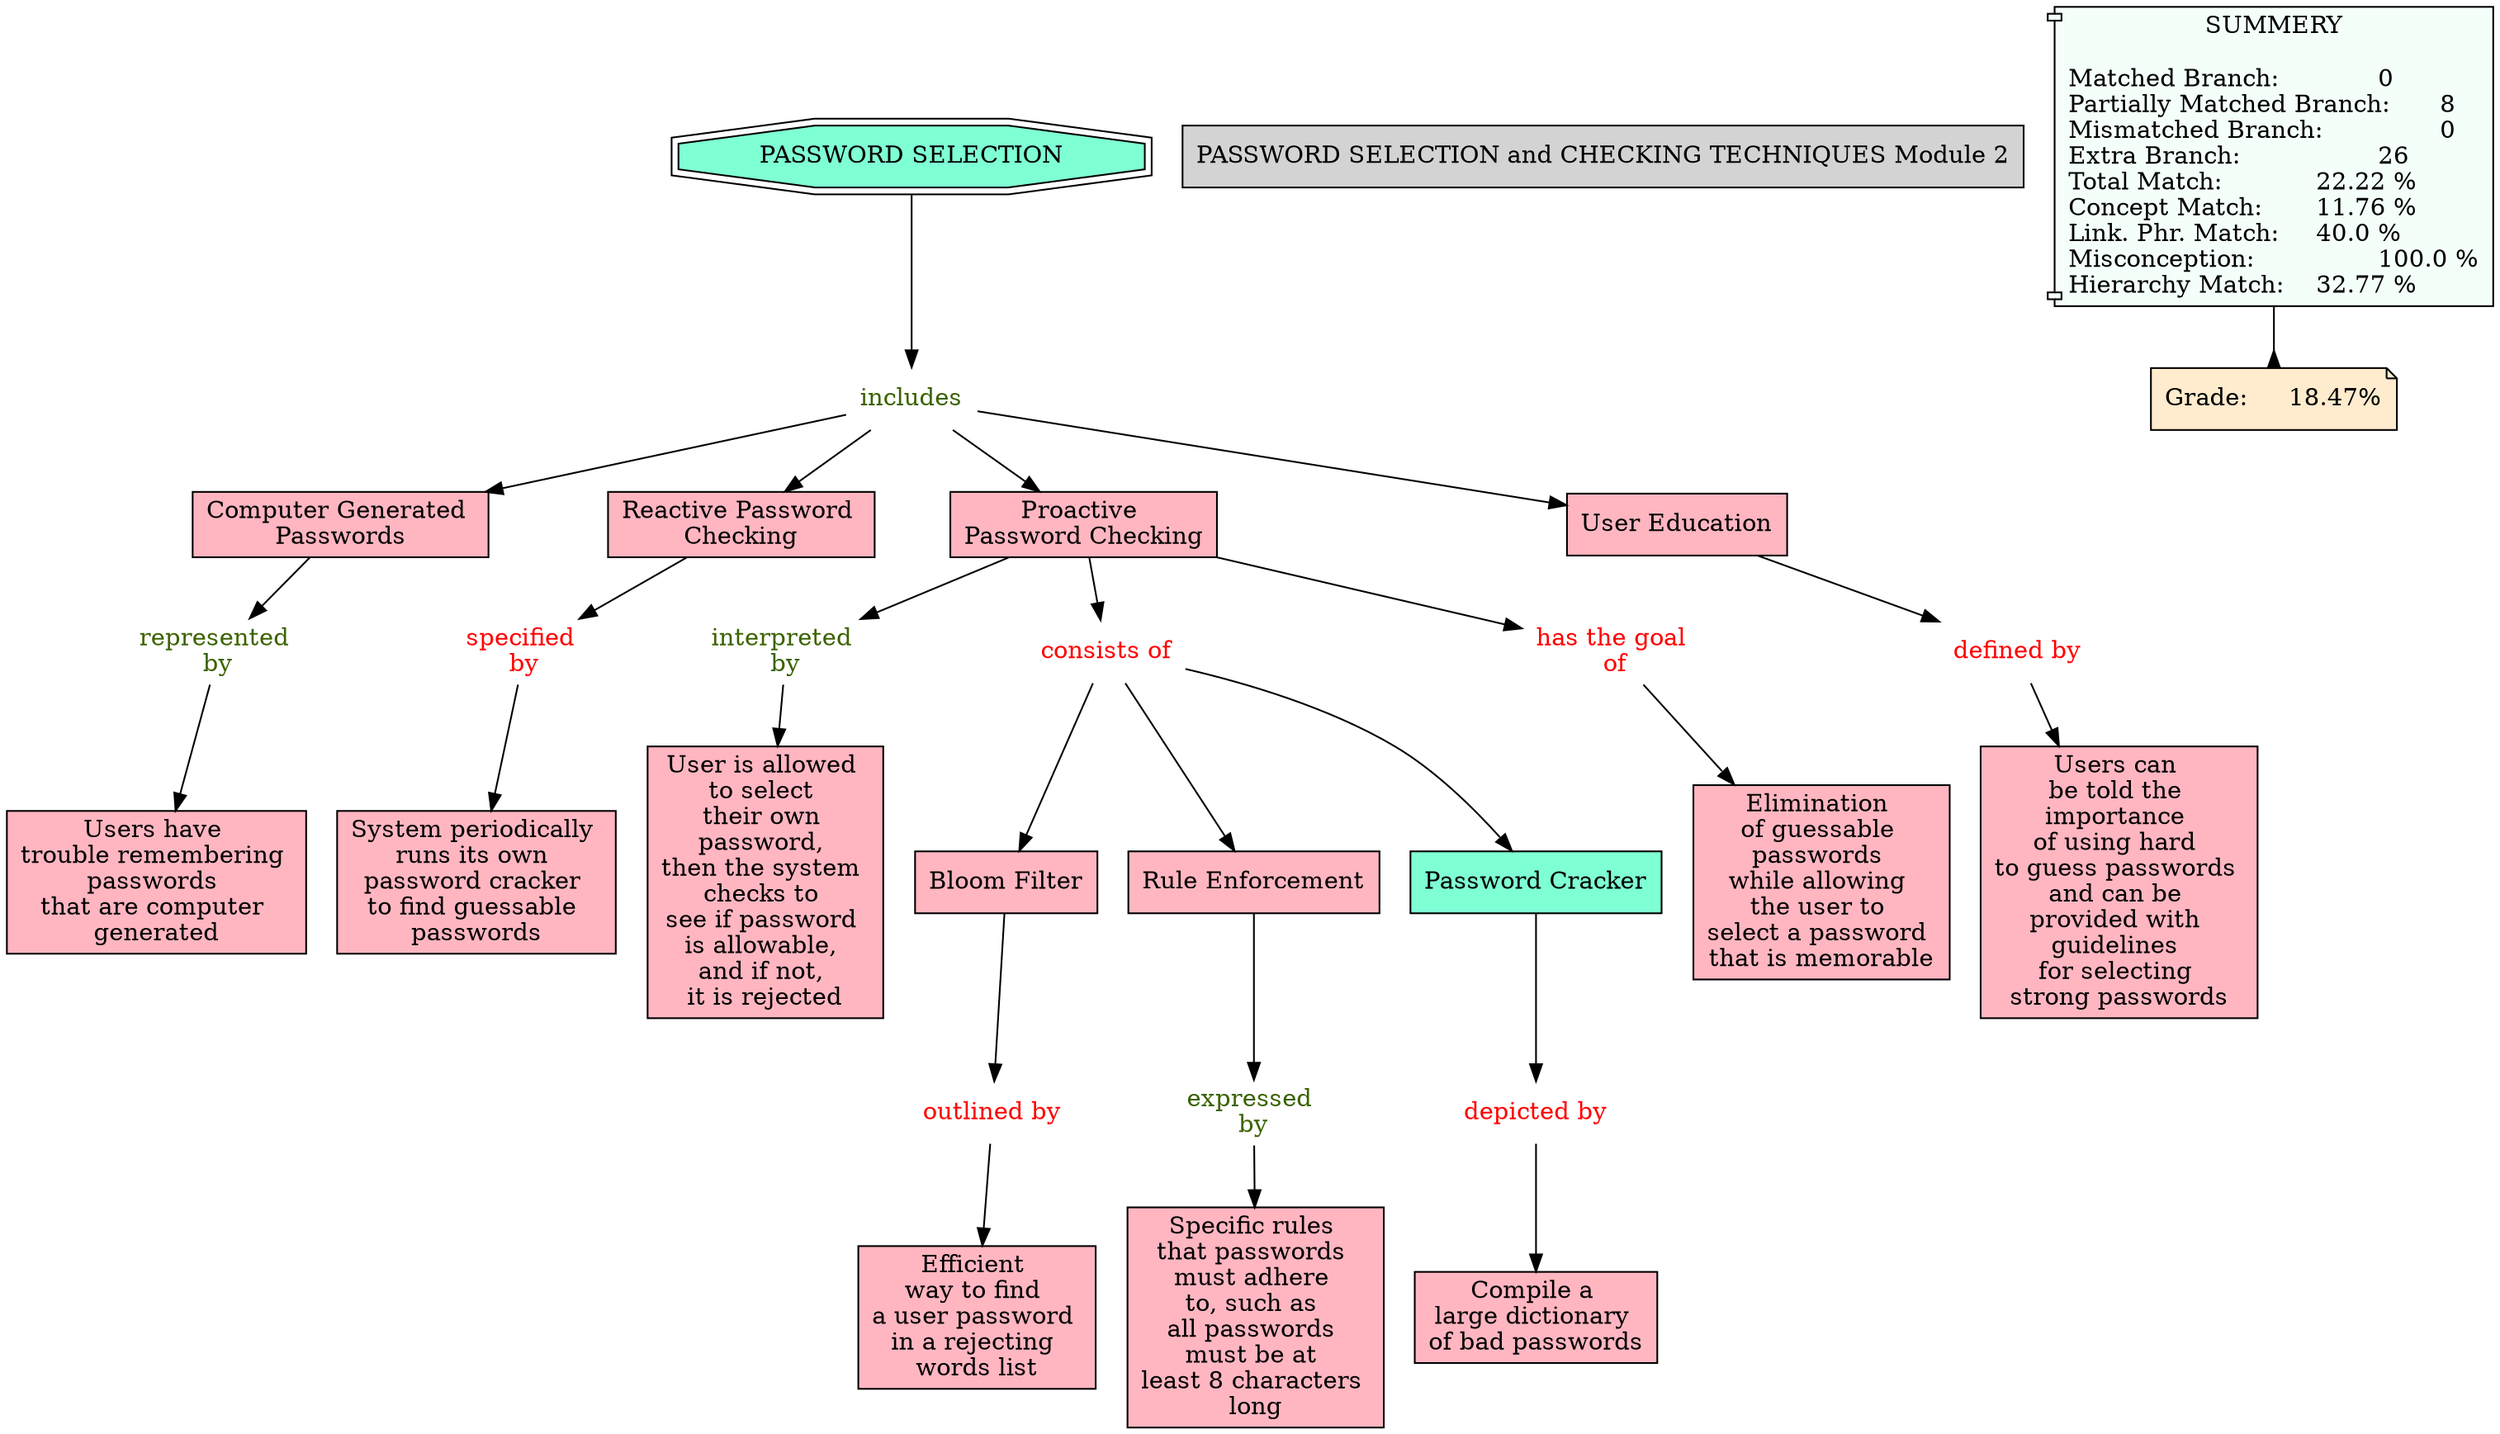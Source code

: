 // The Round Table
digraph {
	"1S40JXNYD-11V6WHJ-1PH2" [label="Computer Generated Passwords" Gsplines=true shape=rect style=filled]
	"1S3ZSPM45-J5NDVJ-14H0" [label="PASSWORD SELECTION and CHECKING TECHNIQUES Module 2" Gsplines=true shape=rect style=filled]
	"1S40JXYYB-29VMCGY-1PHT" [label="Users can be told the importance of using hard to guess passwords and can be provided with guidelines for selecting strong passwords" Gsplines=true shape=rect style=filled]
	"1S40K5DT8-172JDKK-1PTR" [label="interpreted 
by" Gsplines=true fontcolor="#3B6300" shape=none]
	"1S40K4SJ0-B848B1-1PSC" [label="User is allowed 
to select 
their own 
password, 
then the system 
checks to 
see if password 
is allowable, 
and if not, 
it is rejected
" Gsplines=true fillcolor="#FFB6C1" shape=rect style=filled]
	"1S40K5DT8-172JDKK-1PTR" -> "1S40K4SJ0-B848B1-1PSC" [constraint=true]
	"1S40K58N7-13M50JH-1PT5" [label="represented 
by" Gsplines=true fontcolor="#3B6300" shape=none]
	"1S40K15DY-2HWFPJ-1PLF" [label="Users have 
trouble remembering 
passwords 
that are computer 
generated" Gsplines=true fillcolor="#FFB6C1" shape=rect style=filled]
	"1S40K58N7-13M50JH-1PT5" -> "1S40K15DY-2HWFPJ-1PLF" [constraint=true]
	"1S40K7QPV-2222P8G-1PZD" [label="Bloom Filter
" Gsplines=true fillcolor="#FFB6C1" shape=rect style=filled]
	"1S40KNJCK-NGR52T-1QT3" [label="outlined by
" Gsplines=true fontcolor=red shape=none]
	"1S40K7QPV-2222P8G-1PZD" -> "1S40KNJCK-NGR52T-1QT3" [constraint=true]
	"1S40JXQ4K-1SKC9PQ-1PH6" [label="Reactive Password 
Checking" Gsplines=true fillcolor="#FFB6C1" shape=rect style=filled]
	"1S40K5BPX-R0RNL3-1PTG" [label="specified 
by" Gsplines=true fontcolor=red shape=none]
	"1S40JXQ4K-1SKC9PQ-1PH6" -> "1S40K5BPX-R0RNL3-1PTG" [constraint=true]
	"1S40JXYYC-26N1NVC-1PHX" [label="defined by
" Gsplines=true fontcolor=red shape=none]
	"1S40JXYYB-29VMCGY-1PHT" [label="Users can 
be told the 
importance 
of using hard 
to guess passwords 
and can be 
provided with 
guidelines 
for selecting 
strong passwords
" Gsplines=true fillcolor="#FFB6C1" shape=rect style=filled]
	"1S40JXYYC-26N1NVC-1PHX" -> "1S40JXYYB-29VMCGY-1PHT" [constraint=true]
	"1S40JXRHC-24FN0NH-1PHB" [label="Proactive 
Password Checking
" Gsplines=true fillcolor="#FFB6C1" shape=rect style=filled]
	"1S40K75L8-VT5MJ6-1PXP" [label="consists of
" Gsplines=true fontcolor=red shape=none]
	"1S40JXRHC-24FN0NH-1PHB" -> "1S40K75L8-VT5MJ6-1PXP" [constraint=true]
	"1S40K75L8-VT5MJ6-1PXP" [label="consists of
" Gsplines=true fontcolor=red shape=none]
	"1S40K75L8-2WWM8N-1PXL" [label="Rule Enforcement
" Gsplines=true fillcolor="#FFB6C1" shape=rect style=filled]
	"1S40K75L8-VT5MJ6-1PXP" -> "1S40K75L8-2WWM8N-1PXL" [constraint=true]
	"1S40KNDT3-NPJKBP-1QST" [label="depicted by
" Gsplines=true fontcolor=red shape=none]
	"1S40KMP0H-13MPNN-1QQY" [label="Compile a 
large dictionary 
of bad passwords
" Gsplines=true fillcolor="#FFB6C1" shape=rect style=filled]
	"1S40KNDT3-NPJKBP-1QST" -> "1S40KMP0H-13MPNN-1QQY" [constraint=true]
	"1S40JXRHC-24FN0NH-1PHB" [label="Proactive 
Password Checking
" Gsplines=true fillcolor="#FFB6C1" shape=rect style=filled]
	"1S40K5DT8-172JDKK-1PTR" [label="interpreted 
by" Gsplines=true fontcolor="#3B6300" shape=none]
	"1S40JXRHC-24FN0NH-1PHB" -> "1S40K5DT8-172JDKK-1PTR" [constraint=true]
	"1S40KN9RD-QTNWB2-1QSJ" [label="expressed 
by" Gsplines=true fontcolor="#3B6300" shape=none]
	"1S40KMK7B-23B4TKN-1QQ4" [label="Specific rules 
that passwords 
must adhere 
to, such as 
all passwords 
must be at 
least 8 characters 
long" Gsplines=true fillcolor="#FFB6C1" shape=rect style=filled]
	"1S40KN9RD-QTNWB2-1QSJ" -> "1S40KMK7B-23B4TKN-1QQ4" [constraint=true]
	"1S40K75L8-VT5MJ6-1PXP" [label="consists of
" Gsplines=true fontcolor=red shape=none]
	"1S40K7MLB-LSLW2H-1PYX" [label="Password Cracker
" Gsplines=true fillcolor=aquamarine shape=rect style=filled]
	"1S40K75L8-VT5MJ6-1PXP" -> "1S40K7MLB-LSLW2H-1PYX" [constraint=true]
	"1S40JXRHC-24FN0NH-1PHB" [label="Proactive 
Password Checking
" Gsplines=true fillcolor="#FFB6C1" shape=rect style=filled]
	"1S40KGH2D-4B80RD-1QGP" [label="has the goal 
of" Gsplines=true fontcolor=red shape=none]
	"1S40JXRHC-24FN0NH-1PHB" -> "1S40KGH2D-4B80RD-1QGP" [constraint=true]
	"1S40K3GPR-1452HVG-1PQ5" [label="PASSWORD SELECTION
" Gsplines=true fillcolor=aquamarine shape=doubleoctagon style=filled]
	"1S40K5TBL-23XSKX5-1PV7" [label=includes Gsplines=true fontcolor="#3B6300" shape=none]
	"1S40K3GPR-1452HVG-1PQ5" -> "1S40K5TBL-23XSKX5-1PV7" [constraint=true]
	"1S40K75L8-VT5MJ6-1PXP" [label="consists of
" Gsplines=true fontcolor=red shape=none]
	"1S40K7QPV-2222P8G-1PZD" [label="Bloom Filter
" Gsplines=true fillcolor="#FFB6C1" shape=rect style=filled]
	"1S40K75L8-VT5MJ6-1PXP" -> "1S40K7QPV-2222P8G-1PZD" [constraint=true]
	"1S40K5TBL-23XSKX5-1PV7" [label=includes Gsplines=true fontcolor="#3B6300" shape=none]
	"1S40JXRHC-24FN0NH-1PHB" [label="Proactive 
Password Checking
" Gsplines=true fillcolor="#FFB6C1" shape=rect style=filled]
	"1S40K5TBL-23XSKX5-1PV7" -> "1S40JXRHC-24FN0NH-1PHB" [constraint=true]
	"1S40K5BPX-R0RNL3-1PTG" [label="specified 
by" Gsplines=true fontcolor=red shape=none]
	"1S40K4NS4-239KZQC-1PRK" [label="System periodically 
runs its own 
password cracker 
to find guessable 
passwords" Gsplines=true fillcolor="#FFB6C1" shape=rect style=filled]
	"1S40K5BPX-R0RNL3-1PTG" -> "1S40K4NS4-239KZQC-1PRK" [constraint=true]
	"1S40K5TBL-23XSKX5-1PV7" [label=includes Gsplines=true fontcolor="#3B6300" shape=none]
	"1S40JX34X-15L7CVG-1PGB" [label="User Education
" Gsplines=true fillcolor="#FFB6C1" shape=rect style=filled]
	"1S40K5TBL-23XSKX5-1PV7" -> "1S40JX34X-15L7CVG-1PGB" [constraint=true]
	"1S40K5TBL-23XSKX5-1PV7" [label=includes Gsplines=true fontcolor="#3B6300" shape=none]
	"1S40JXQ4K-1SKC9PQ-1PH6" [label="Reactive Password 
Checking" Gsplines=true fillcolor="#FFB6C1" shape=rect style=filled]
	"1S40K5TBL-23XSKX5-1PV7" -> "1S40JXQ4K-1SKC9PQ-1PH6" [constraint=true]
	"1S40KNJCK-NGR52T-1QT3" [label="outlined by
" Gsplines=true fontcolor=red shape=none]
	"1S40KMRYB-1XRXPS2-1QRR" [label="Efficient 
way to find 
a user password 
in a rejecting 
words list
" Gsplines=true fillcolor="#FFB6C1" shape=rect style=filled]
	"1S40KNJCK-NGR52T-1QT3" -> "1S40KMRYB-1XRXPS2-1QRR" [constraint=true]
	"1S40K7MLB-LSLW2H-1PYX" [label="Password Cracker
" Gsplines=true fillcolor=aquamarine shape=rect style=filled]
	"1S40KNDT3-NPJKBP-1QST" [label="depicted by
" Gsplines=true fontcolor=red shape=none]
	"1S40K7MLB-LSLW2H-1PYX" -> "1S40KNDT3-NPJKBP-1QST" [constraint=true]
	"1S40K5TBL-23XSKX5-1PV7" [label=includes Gsplines=true fontcolor="#3B6300" shape=none]
	"1S40JXNYD-11V6WHJ-1PH2" [label="Computer Generated 
Passwords" Gsplines=true fillcolor="#FFB6C1" shape=rect style=filled]
	"1S40K5TBL-23XSKX5-1PV7" -> "1S40JXNYD-11V6WHJ-1PH2" [constraint=true]
	"1S40KGH2D-4B80RD-1QGP" [label="has the goal 
of" Gsplines=true fontcolor=red shape=none]
	"1S40KGH2C-194SPYL-1QGL" [label="Elimination 
of guessable 
passwords 
while allowing 
the user to 
select a password 
that is memorable
" Gsplines=true fillcolor="#FFB6C1" shape=rect style=filled]
	"1S40KGH2D-4B80RD-1QGP" -> "1S40KGH2C-194SPYL-1QGL" [constraint=true]
	"1S40JX34X-15L7CVG-1PGB" [label="User Education
" Gsplines=true fillcolor="#FFB6C1" shape=rect style=filled]
	"1S40JXYYC-26N1NVC-1PHX" [label="defined by
" Gsplines=true fontcolor=red shape=none]
	"1S40JX34X-15L7CVG-1PGB" -> "1S40JXYYC-26N1NVC-1PHX" [constraint=true]
	"1S40K75L8-2WWM8N-1PXL" [label="Rule Enforcement
" Gsplines=true fillcolor="#FFB6C1" shape=rect style=filled]
	"1S40KN9RD-QTNWB2-1QSJ" [label="expressed 
by" Gsplines=true fontcolor="#3B6300" shape=none]
	"1S40K75L8-2WWM8N-1PXL" -> "1S40KN9RD-QTNWB2-1QSJ" [constraint=true]
	"1S40JXNYD-11V6WHJ-1PH2" [label="Computer Generated 
Passwords" Gsplines=true fillcolor="#FFB6C1" shape=rect style=filled]
	"1S40K58N7-13M50JH-1PT5" [label="represented 
by" Gsplines=true fontcolor="#3B6300" shape=none]
	"1S40JXNYD-11V6WHJ-1PH2" -> "1S40K58N7-13M50JH-1PT5" [constraint=true]
	Stat [label="SUMMERY

Matched Branch:		0\lPartially Matched Branch:	8\lMismatched Branch:		0\lExtra Branch:			26\lTotal Match:		22.22 %\lConcept Match:	11.76 %\lLink. Phr. Match:	40.0 %\lMisconception:		100.0 %\lHierarchy Match:	32.77 %\l" Gsplines=true fillcolor="#F5FFFA" shape=component style=filled]
	Grade [label="Grade:	18.47%" Gsplines=true fillcolor="#FFEBCD" shape=note style=filled]
	Stat -> Grade [arrowhead=inv color=black constraint=true]
}
